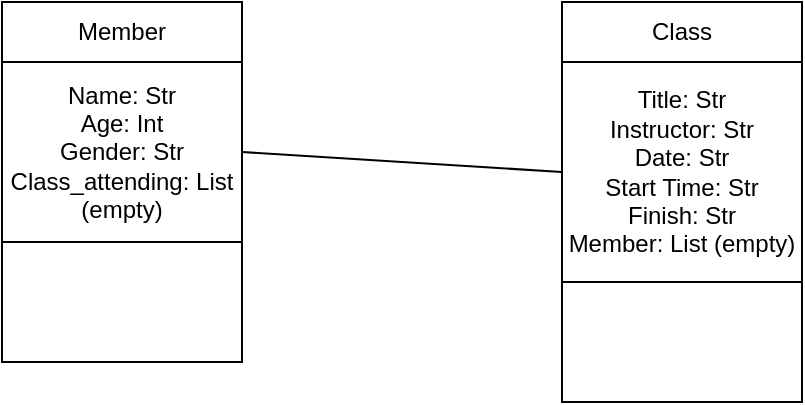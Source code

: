 <mxfile version="17.4.6" type="device"><diagram id="OkRqIn2SzFLZ9JFjaS4g" name="Page-1"><mxGraphModel dx="860" dy="558" grid="1" gridSize="10" guides="1" tooltips="1" connect="1" arrows="1" fold="1" page="1" pageScale="1" pageWidth="827" pageHeight="1169" math="0" shadow="0"><root><mxCell id="0"/><mxCell id="1" parent="0"/><mxCell id="AZ4OjbYlGEcBIqRWg4ta-1" value="" style="rounded=0;whiteSpace=wrap;html=1;" vertex="1" parent="1"><mxGeometry x="70" y="200" width="120" height="60" as="geometry"/></mxCell><mxCell id="AZ4OjbYlGEcBIqRWg4ta-2" value="Name: Str&lt;br&gt;Age: Int&lt;br&gt;Gender: Str&lt;br&gt;Class_attending: List (empty)" style="rounded=0;whiteSpace=wrap;html=1;" vertex="1" parent="1"><mxGeometry x="70" y="110" width="120" height="90" as="geometry"/></mxCell><mxCell id="AZ4OjbYlGEcBIqRWg4ta-3" value="Member" style="rounded=0;whiteSpace=wrap;html=1;" vertex="1" parent="1"><mxGeometry x="70" y="80" width="120" height="30" as="geometry"/></mxCell><mxCell id="AZ4OjbYlGEcBIqRWg4ta-4" value="" style="rounded=0;whiteSpace=wrap;html=1;" vertex="1" parent="1"><mxGeometry x="350" y="220" width="120" height="60" as="geometry"/></mxCell><mxCell id="AZ4OjbYlGEcBIqRWg4ta-5" value="Title: Str&lt;br&gt;Instructor: Str&lt;br&gt;Date: Str&lt;br&gt;Start Time: Str&lt;br&gt;Finish: Str&lt;br&gt;Member: List (empty)" style="rounded=0;whiteSpace=wrap;html=1;" vertex="1" parent="1"><mxGeometry x="350" y="110" width="120" height="110" as="geometry"/></mxCell><mxCell id="AZ4OjbYlGEcBIqRWg4ta-6" value="Class" style="rounded=0;whiteSpace=wrap;html=1;" vertex="1" parent="1"><mxGeometry x="350" y="80" width="120" height="30" as="geometry"/></mxCell><mxCell id="AZ4OjbYlGEcBIqRWg4ta-7" value="" style="endArrow=none;html=1;rounded=0;entryX=0;entryY=0.5;entryDx=0;entryDy=0;exitX=1;exitY=0.5;exitDx=0;exitDy=0;" edge="1" parent="1" source="AZ4OjbYlGEcBIqRWg4ta-2" target="AZ4OjbYlGEcBIqRWg4ta-5"><mxGeometry width="50" height="50" relative="1" as="geometry"><mxPoint x="190" y="170" as="sourcePoint"/><mxPoint x="240" y="120" as="targetPoint"/></mxGeometry></mxCell></root></mxGraphModel></diagram></mxfile>